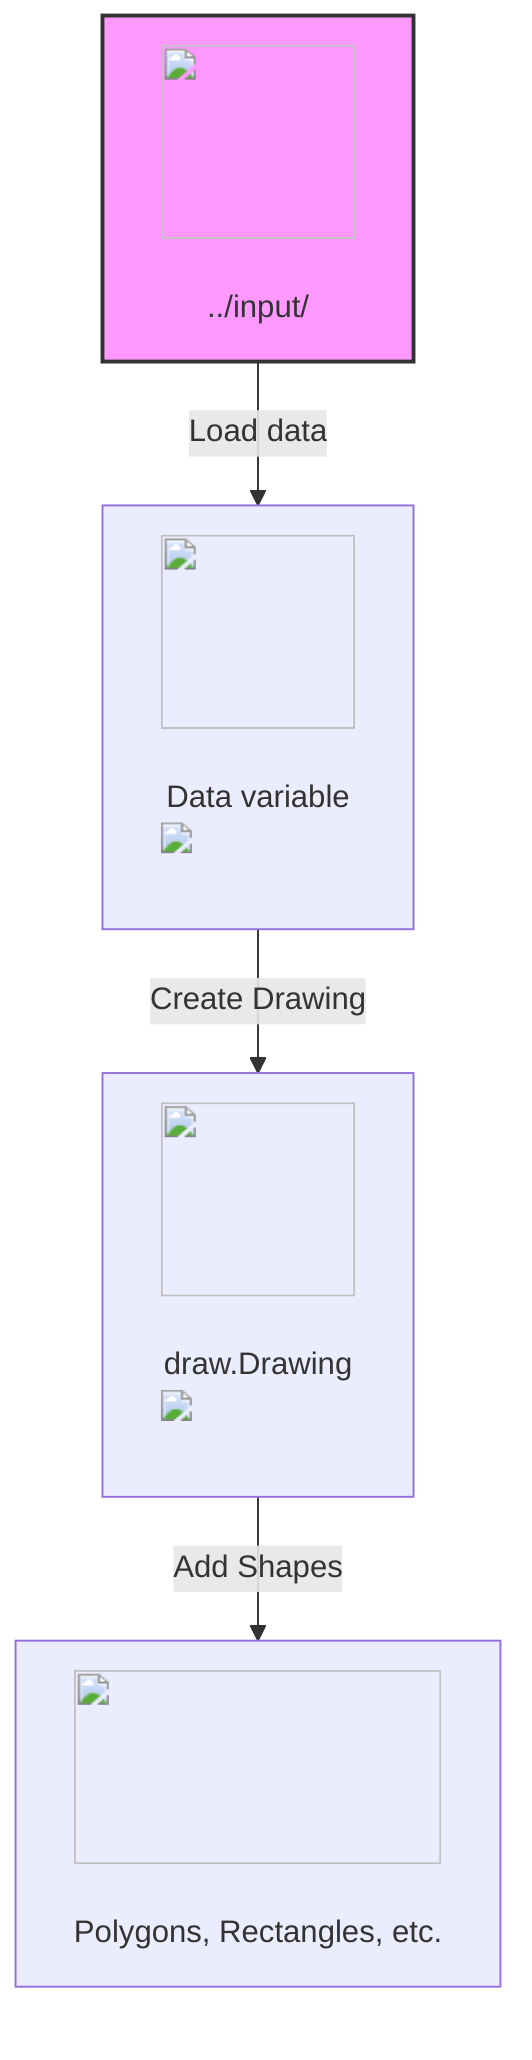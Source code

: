 flowchart TD

%% Input Data Source
A["<img src='icons/file.svg' width=100 height=100/> <br/> ../input/"]:::start -->|Load data| B["<img src='icons/table.svg' width=100 height=100/> <br/> Data variable <img src='dummy_plots/barplot_template.svg'/> <br/>"]

%% Data Variable Creation
B -->|Create Drawing| C["<img src='icons/brain.svg' width=100 height=100/> <br/> draw.Drawing <img src='dummy_plots/scatter_plot_template.svg'/> <br/>"]

%% Data Flow within the Drawing
C -->|Add Shapes| D["<img src='icons/column_split.svg' width=100 height=100/> <br/> Polygons, Rectangles, etc."]

%% Styles
classDef start fill:#f9f,stroke:#333,stroke-width:2px;